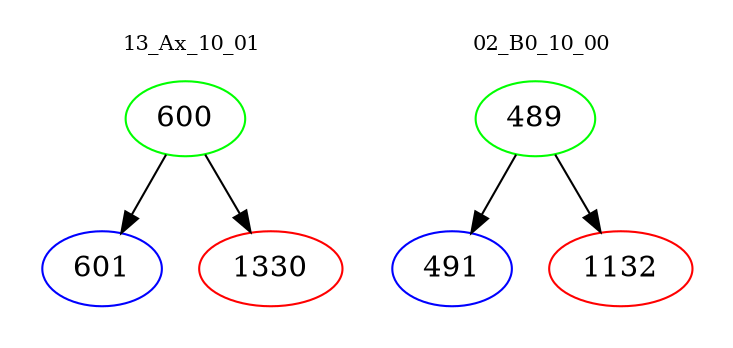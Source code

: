 digraph{
subgraph cluster_0 {
color = white
label = "13_Ax_10_01";
fontsize=10;
T0_600 [label="600", color="green"]
T0_600 -> T0_601 [color="black"]
T0_601 [label="601", color="blue"]
T0_600 -> T0_1330 [color="black"]
T0_1330 [label="1330", color="red"]
}
subgraph cluster_1 {
color = white
label = "02_B0_10_00";
fontsize=10;
T1_489 [label="489", color="green"]
T1_489 -> T1_491 [color="black"]
T1_491 [label="491", color="blue"]
T1_489 -> T1_1132 [color="black"]
T1_1132 [label="1132", color="red"]
}
}
